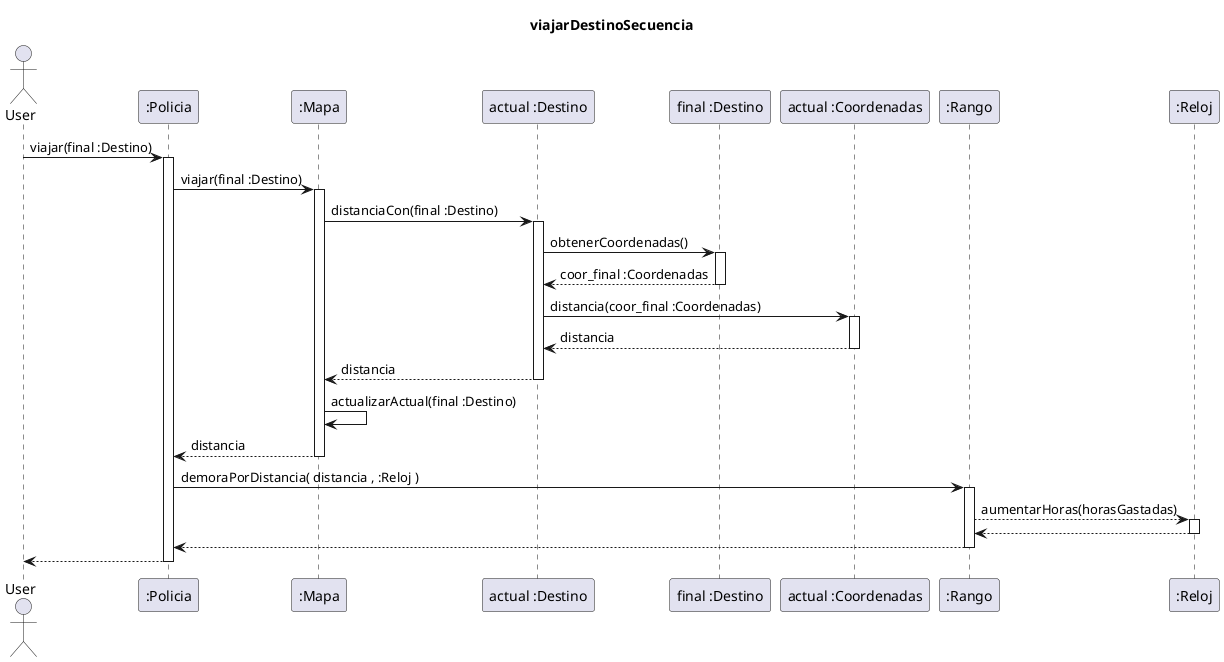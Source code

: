 @startuml

title viajarDestinoSecuencia

Actor User

User -> ":Policia" : viajar(final :Destino)
Activate ":Policia"

":Policia" -> ":Mapa" : viajar(final :Destino)
activate ":Mapa"

":Mapa" -> "actual :Destino" : distanciaCon(final :Destino)
activate "actual :Destino"

"actual :Destino" -> "final :Destino" : obtenerCoordenadas()
activate "final :Destino"

"final :Destino" --> "actual :Destino" : coor_final :Coordenadas
deactivate "final :Destino"

"actual :Destino" -> "actual :Coordenadas" : distancia(coor_final :Coordenadas)
activate "actual :Coordenadas"

"actual :Coordenadas" --> "actual :Destino" : distancia
deactivate "actual :Coordenadas"

"actual :Destino" --> ":Mapa" : distancia
deactivate "actual :Destino"

":Mapa" -> ":Mapa" : actualizarActual(final :Destino)

":Mapa" --> ":Policia" : distancia
deactivate ":Mapa"

":Policia" -> ":Rango" : demoraPorDistancia( distancia , :Reloj )
activate ":Rango"

":Rango" --> ":Reloj" : aumentarHoras(horasGastadas)
activate ":Reloj"

":Reloj" --> ":Rango"
deactivate ":Reloj"

":Rango" --> ":Policia"
deactivate ":Rango"

":Policia" --> User
deactivate ":Policia"

@enduml